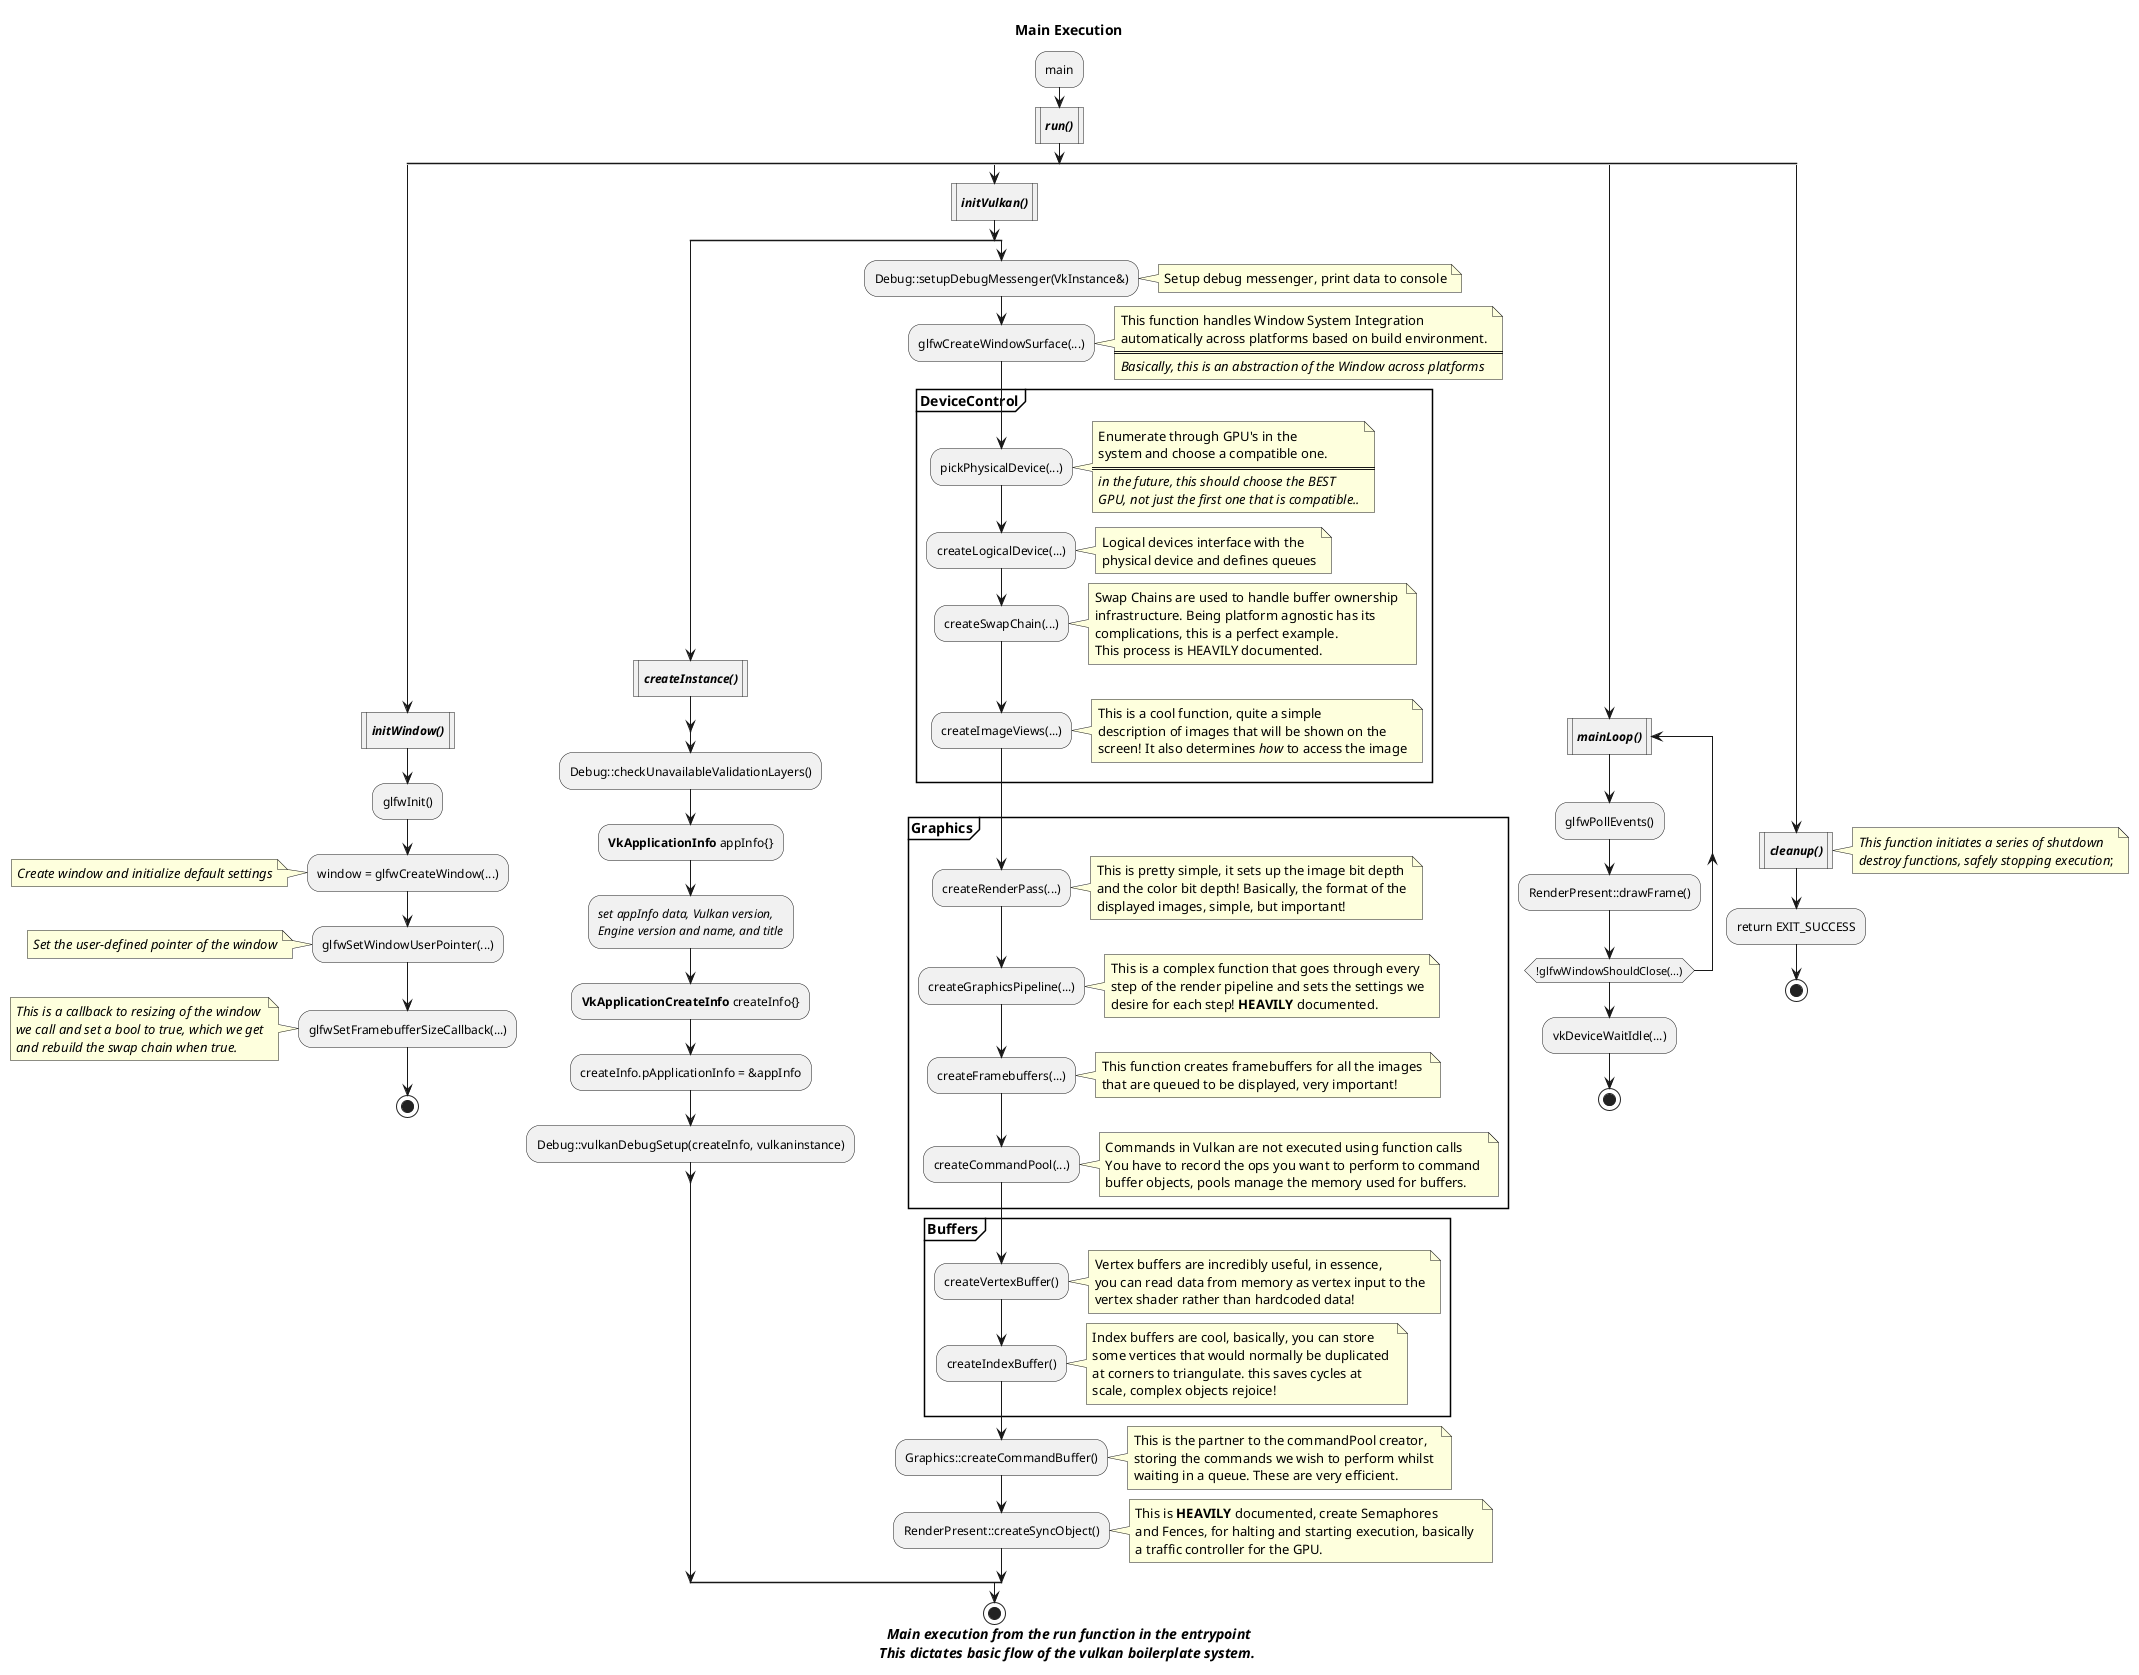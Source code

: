 @startuml
title Main Execution
caption 
  //**Main execution from the run function in the entrypoint**//
  //**This dictates basic flow of the vulkan boilerplate system. **//
endcaption

:main;
://**run()**//; <<procedure>>
split
://**initWindow()**//; <<procedure>>
:glfwInit();
:window = glfwCreateWindow(...);
note left
  //Create window and initialize default settings//
endnote
:glfwSetWindowUserPointer(...);
note left 
  //Set the user-defined pointer of the window//
endnote
:glfwSetFramebufferSizeCallback(...);
note left 
  //This is a callback to resizing of the window//
  //we call and set a bool to true, which we get//
  //and rebuild the swap chain when true.//
endnote
stop
split again
://**initVulkan()**//; <<procedure>>
split
://**createInstance()**//; <<procedure>>
split
:Debug::checkUnavailableValidationLayers();
:**VkApplicationInfo** appInfo{};
://set appInfo data, Vulkan version,// 
//Engine version and name, and title//;
:**VkApplicationCreateInfo** createInfo{};
:createInfo.pApplicationInfo = &appInfo;
:Debug::vulkanDebugSetup(createInfo, vulkaninstance);
end split
split again
:Debug::setupDebugMessenger(VkInstance&);
note right: Setup debug messenger, print data to console
:glfwCreateWindowSurface(...);
note right
  This function handles Window System Integration 
  automatically across platforms based on build environment.
  ====
  //Basically, this is an abstraction of the Window across platforms//
end note
partition "**DeviceControl**" {
  :pickPhysicalDevice(...);
  note right
    Enumerate through GPU's in the 
    system and choose a compatible one.
    ====
    //in the future, this should choose the BEST// 
    //GPU, not just the first one that is compatible..//
  end note
  :createLogicalDevice(...);
  note right
    Logical devices interface with the 
    physical device and defines queues
  end note
  :createSwapChain(...);
  note right
    Swap Chains are used to handle buffer ownership 
    infrastructure. Being platform agnostic has its 
    complications, this is a perfect example.
    This process is HEAVILY documented.
  end note
  :createImageViews(...);
  note right
    This is a cool function, quite a simple
    description of images that will be shown on the
    screen! It also determines //how// to access the image
  end note
}

partition "**Graphics**" {
  :createRenderPass(...);
  note right
    This is pretty simple, it sets up the image bit depth 
    and the color bit depth! Basically, the format of the
    displayed images, simple, but important!
  end note
  :createGraphicsPipeline(...);
  note right
    This is a complex function that goes through every 
    step of the render pipeline and sets the settings we
    desire for each step! **HEAVILY** documented.
  end note
  :createFramebuffers(...);
  note right
    This function creates framebuffers for all the images 
    that are queued to be displayed, very important!
  end note
  :createCommandPool(...);
  note right
    Commands in Vulkan are not executed using function calls 
    You have to record the ops you want to perform to command 
    buffer objects, pools manage the memory used for buffers.
  end note
}
partition "**Buffers**" {
  :createVertexBuffer();
  note right 
    Vertex buffers are incredibly useful, in essence,
    you can read data from memory as vertex input to the
    vertex shader rather than hardcoded data!
  end note
  :createIndexBuffer();
  note right
    Index buffers are cool, basically, you can store
    some vertices that would normally be duplicated 
    at corners to triangulate. this saves cycles at 
    scale, complex objects rejoice!
  end note
}
:Graphics::createCommandBuffer();
note right 
  This is the partner to the commandPool creator, 
  storing the commands we wish to perform whilst 
  waiting in a queue. These are very efficient.
end note
:RenderPresent::createSyncObject();
note right
  This is **HEAVILY** documented, create Semaphores
  and Fences, for halting and starting execution, basically 
  a traffic controller for the GPU.
end note
end split
stop
split again
repeat ://**mainLoop()**//; <<procedure>>
  :glfwPollEvents();
  :RenderPresent::drawFrame();
repeat while (!glfwWindowShouldClose(...))
  :vkDeviceWaitIdle(...);
stop
split again
://**cleanup()**//; <<procedure>>
note right
  //This function initiates a series of shutdown//
  //destroy functions, safely stopping execution//;
endnote
:return EXIT_SUCCESS;
stop
end split

@enduml

